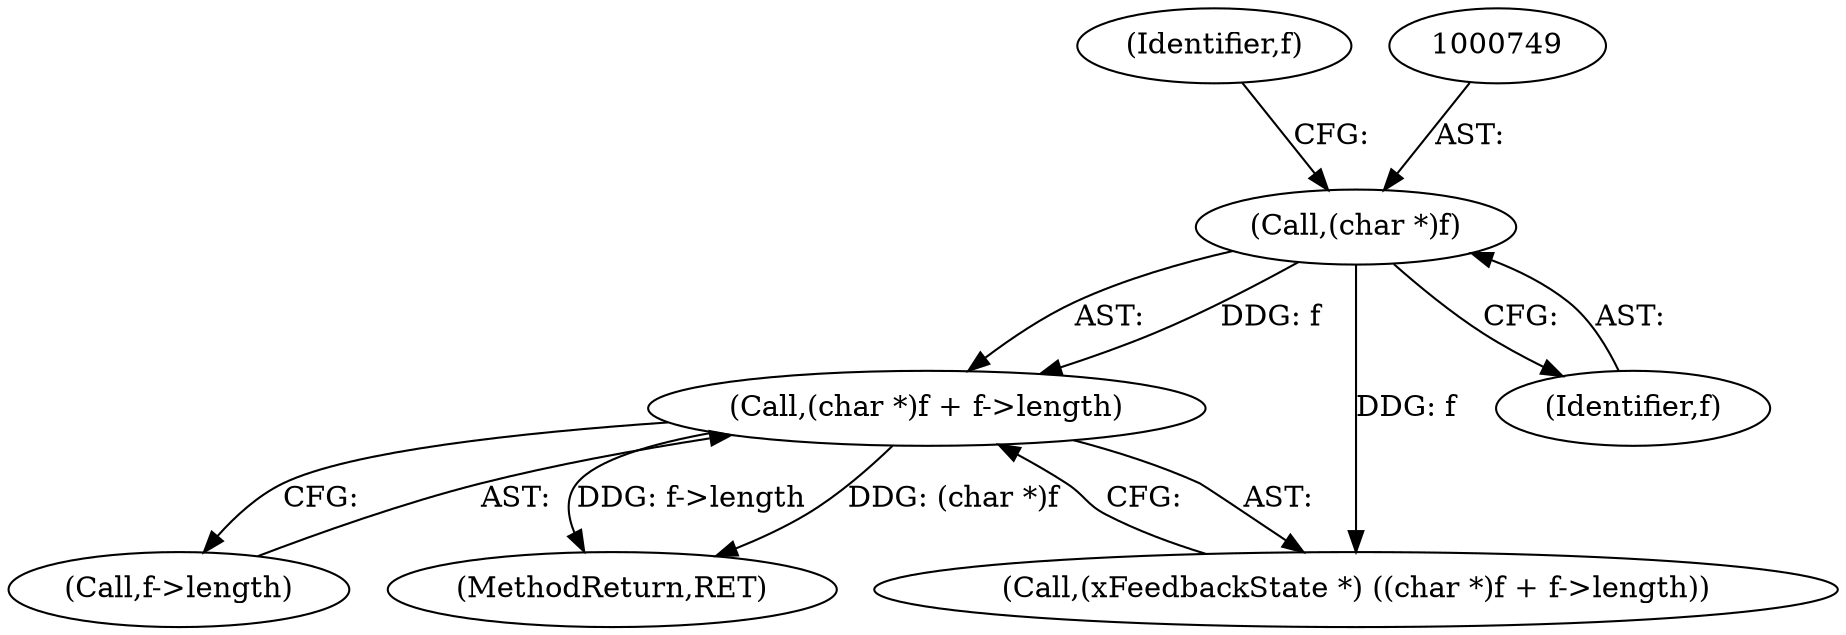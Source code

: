 digraph "0_libXi_19a9cd607de73947fcfb104682f203ffe4e1f4e5_1@pointer" {
"1000747" [label="(Call,(char *)f + f->length)"];
"1000748" [label="(Call,(char *)f)"];
"1000745" [label="(Call,(xFeedbackState *) ((char *)f + f->length))"];
"1000747" [label="(Call,(char *)f + f->length)"];
"1000751" [label="(Call,f->length)"];
"1000750" [label="(Identifier,f)"];
"1000752" [label="(Identifier,f)"];
"1000748" [label="(Call,(char *)f)"];
"1000775" [label="(MethodReturn,RET)"];
"1000747" -> "1000745"  [label="AST: "];
"1000747" -> "1000751"  [label="CFG: "];
"1000748" -> "1000747"  [label="AST: "];
"1000751" -> "1000747"  [label="AST: "];
"1000745" -> "1000747"  [label="CFG: "];
"1000747" -> "1000775"  [label="DDG: f->length"];
"1000747" -> "1000775"  [label="DDG: (char *)f"];
"1000748" -> "1000747"  [label="DDG: f"];
"1000748" -> "1000750"  [label="CFG: "];
"1000749" -> "1000748"  [label="AST: "];
"1000750" -> "1000748"  [label="AST: "];
"1000752" -> "1000748"  [label="CFG: "];
"1000748" -> "1000745"  [label="DDG: f"];
}
